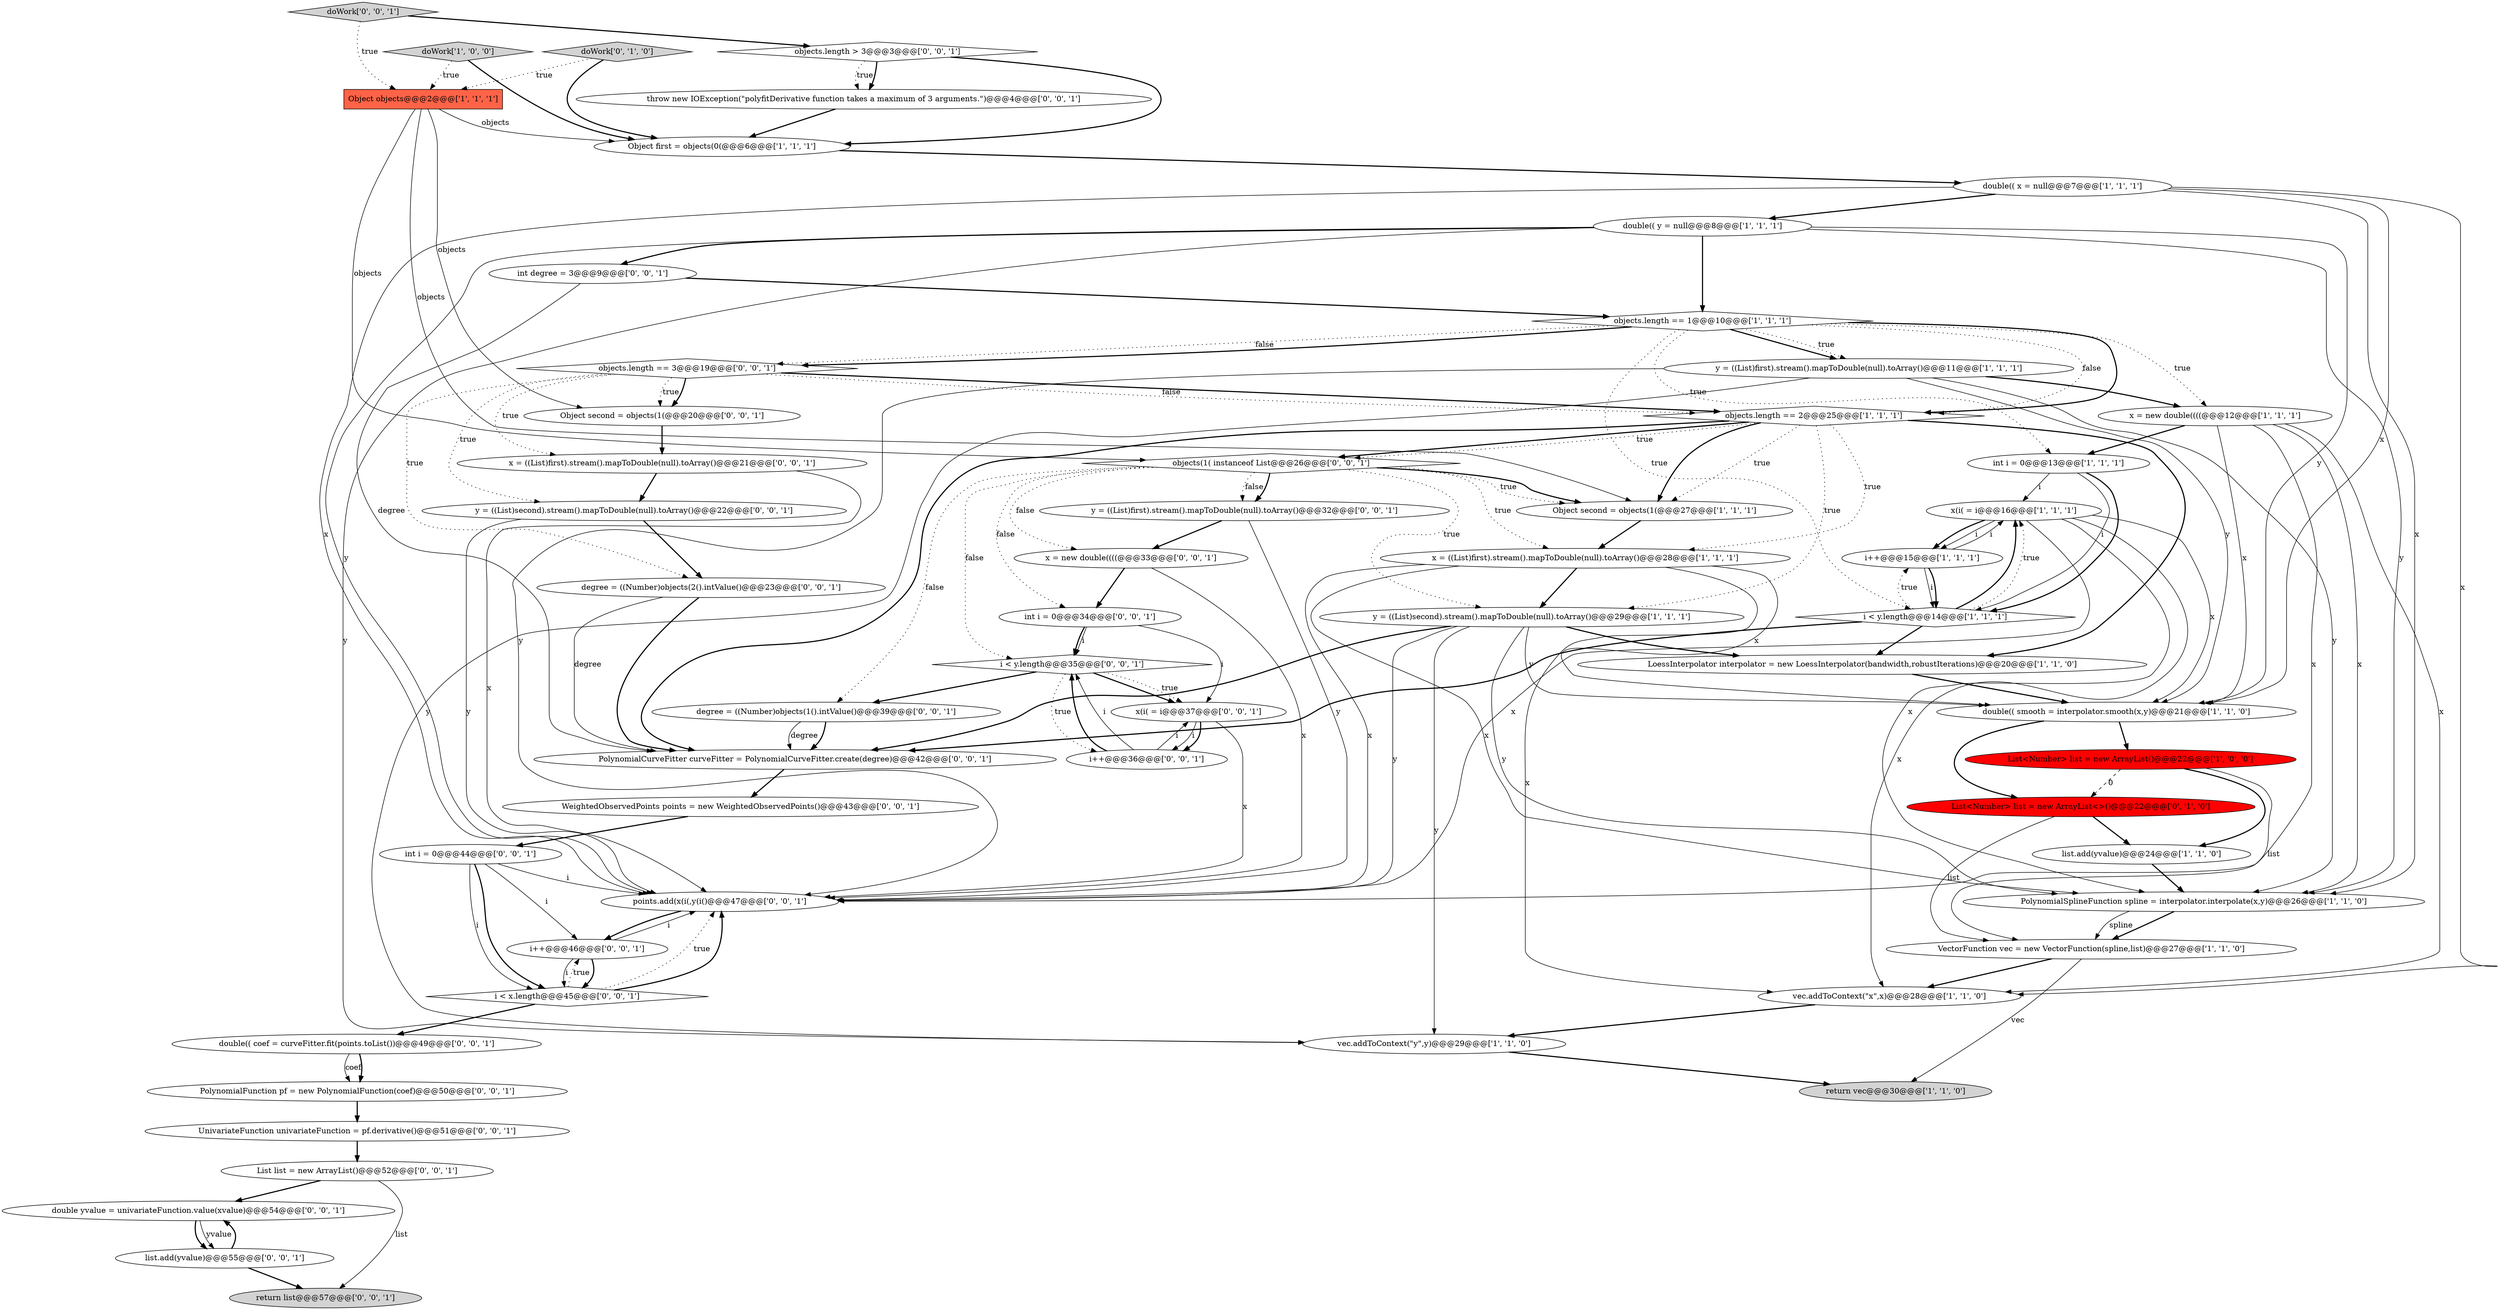 digraph {
29 [style = filled, label = "objects.length > 3@@@3@@@['0', '0', '1']", fillcolor = white, shape = diamond image = "AAA0AAABBB3BBB"];
4 [style = filled, label = "return vec@@@30@@@['1', '1', '0']", fillcolor = lightgray, shape = ellipse image = "AAA0AAABBB1BBB"];
20 [style = filled, label = "x = ((List)first).stream().mapToDouble(null).toArray()@@@28@@@['1', '1', '1']", fillcolor = white, shape = ellipse image = "AAA0AAABBB1BBB"];
13 [style = filled, label = "Object objects@@@2@@@['1', '1', '1']", fillcolor = tomato, shape = box image = "AAA0AAABBB1BBB"];
40 [style = filled, label = "WeightedObservedPoints points = new WeightedObservedPoints()@@@43@@@['0', '0', '1']", fillcolor = white, shape = ellipse image = "AAA0AAABBB3BBB"];
45 [style = filled, label = "x = ((List)first).stream().mapToDouble(null).toArray()@@@21@@@['0', '0', '1']", fillcolor = white, shape = ellipse image = "AAA0AAABBB3BBB"];
7 [style = filled, label = "list.add(yvalue)@@@24@@@['1', '1', '0']", fillcolor = white, shape = ellipse image = "AAA0AAABBB1BBB"];
35 [style = filled, label = "i < y.length@@@35@@@['0', '0', '1']", fillcolor = white, shape = diamond image = "AAA0AAABBB3BBB"];
50 [style = filled, label = "UnivariateFunction univariateFunction = pf.derivative()@@@51@@@['0', '0', '1']", fillcolor = white, shape = ellipse image = "AAA0AAABBB3BBB"];
30 [style = filled, label = "degree = ((Number)objects(2().intValue()@@@23@@@['0', '0', '1']", fillcolor = white, shape = ellipse image = "AAA0AAABBB3BBB"];
38 [style = filled, label = "return list@@@57@@@['0', '0', '1']", fillcolor = lightgray, shape = ellipse image = "AAA0AAABBB3BBB"];
18 [style = filled, label = "objects.length == 2@@@25@@@['1', '1', '1']", fillcolor = white, shape = diamond image = "AAA0AAABBB1BBB"];
37 [style = filled, label = "i++@@@46@@@['0', '0', '1']", fillcolor = white, shape = ellipse image = "AAA0AAABBB3BBB"];
42 [style = filled, label = "list.add(yvalue)@@@55@@@['0', '0', '1']", fillcolor = white, shape = ellipse image = "AAA0AAABBB3BBB"];
24 [style = filled, label = "Object first = objects(0(@@@6@@@['1', '1', '1']", fillcolor = white, shape = ellipse image = "AAA0AAABBB1BBB"];
17 [style = filled, label = "x(i( = i@@@16@@@['1', '1', '1']", fillcolor = white, shape = ellipse image = "AAA0AAABBB1BBB"];
12 [style = filled, label = "int i = 0@@@13@@@['1', '1', '1']", fillcolor = white, shape = ellipse image = "AAA0AAABBB1BBB"];
22 [style = filled, label = "double(( x = null@@@7@@@['1', '1', '1']", fillcolor = white, shape = ellipse image = "AAA0AAABBB1BBB"];
33 [style = filled, label = "y = ((List)first).stream().mapToDouble(null).toArray()@@@32@@@['0', '0', '1']", fillcolor = white, shape = ellipse image = "AAA0AAABBB3BBB"];
34 [style = filled, label = "int i = 0@@@44@@@['0', '0', '1']", fillcolor = white, shape = ellipse image = "AAA0AAABBB3BBB"];
54 [style = filled, label = "double(( coef = curveFitter.fit(points.toList())@@@49@@@['0', '0', '1']", fillcolor = white, shape = ellipse image = "AAA0AAABBB3BBB"];
56 [style = filled, label = "y = ((List)second).stream().mapToDouble(null).toArray()@@@22@@@['0', '0', '1']", fillcolor = white, shape = ellipse image = "AAA0AAABBB3BBB"];
36 [style = filled, label = "doWork['0', '0', '1']", fillcolor = lightgray, shape = diamond image = "AAA0AAABBB3BBB"];
25 [style = filled, label = "doWork['0', '1', '0']", fillcolor = lightgray, shape = diamond image = "AAA0AAABBB2BBB"];
15 [style = filled, label = "List<Number> list = new ArrayList()@@@22@@@['1', '0', '0']", fillcolor = red, shape = ellipse image = "AAA1AAABBB1BBB"];
47 [style = filled, label = "PolynomialCurveFitter curveFitter = PolynomialCurveFitter.create(degree)@@@42@@@['0', '0', '1']", fillcolor = white, shape = ellipse image = "AAA0AAABBB3BBB"];
26 [style = filled, label = "List<Number> list = new ArrayList<>()@@@22@@@['0', '1', '0']", fillcolor = red, shape = ellipse image = "AAA1AAABBB2BBB"];
2 [style = filled, label = "double(( y = null@@@8@@@['1', '1', '1']", fillcolor = white, shape = ellipse image = "AAA0AAABBB1BBB"];
41 [style = filled, label = "points.add(x(i(,y(i()@@@47@@@['0', '0', '1']", fillcolor = white, shape = ellipse image = "AAA0AAABBB3BBB"];
27 [style = filled, label = "x(i( = i@@@37@@@['0', '0', '1']", fillcolor = white, shape = ellipse image = "AAA0AAABBB3BBB"];
39 [style = filled, label = "degree = ((Number)objects(1().intValue()@@@39@@@['0', '0', '1']", fillcolor = white, shape = ellipse image = "AAA0AAABBB3BBB"];
23 [style = filled, label = "i < y.length@@@14@@@['1', '1', '1']", fillcolor = white, shape = diamond image = "AAA0AAABBB1BBB"];
53 [style = filled, label = "i < x.length@@@45@@@['0', '0', '1']", fillcolor = white, shape = diamond image = "AAA0AAABBB3BBB"];
11 [style = filled, label = "vec.addToContext(\"y\",y)@@@29@@@['1', '1', '0']", fillcolor = white, shape = ellipse image = "AAA0AAABBB1BBB"];
32 [style = filled, label = "int i = 0@@@34@@@['0', '0', '1']", fillcolor = white, shape = ellipse image = "AAA0AAABBB3BBB"];
9 [style = filled, label = "VectorFunction vec = new VectorFunction(spline,list)@@@27@@@['1', '1', '0']", fillcolor = white, shape = ellipse image = "AAA0AAABBB1BBB"];
51 [style = filled, label = "int degree = 3@@@9@@@['0', '0', '1']", fillcolor = white, shape = ellipse image = "AAA0AAABBB3BBB"];
21 [style = filled, label = "y = ((List)first).stream().mapToDouble(null).toArray()@@@11@@@['1', '1', '1']", fillcolor = white, shape = ellipse image = "AAA0AAABBB1BBB"];
14 [style = filled, label = "i++@@@15@@@['1', '1', '1']", fillcolor = white, shape = ellipse image = "AAA0AAABBB1BBB"];
10 [style = filled, label = "y = ((List)second).stream().mapToDouble(null).toArray()@@@29@@@['1', '1', '1']", fillcolor = white, shape = ellipse image = "AAA0AAABBB1BBB"];
46 [style = filled, label = "objects.length == 3@@@19@@@['0', '0', '1']", fillcolor = white, shape = diamond image = "AAA0AAABBB3BBB"];
48 [style = filled, label = "throw new IOException(\"polyfitDerivative function takes a maximum of 3 arguments.\")@@@4@@@['0', '0', '1']", fillcolor = white, shape = ellipse image = "AAA0AAABBB3BBB"];
55 [style = filled, label = "x = new double((((@@@33@@@['0', '0', '1']", fillcolor = white, shape = ellipse image = "AAA0AAABBB3BBB"];
3 [style = filled, label = "vec.addToContext(\"x\",x)@@@28@@@['1', '1', '0']", fillcolor = white, shape = ellipse image = "AAA0AAABBB1BBB"];
0 [style = filled, label = "Object second = objects(1(@@@27@@@['1', '1', '1']", fillcolor = white, shape = ellipse image = "AAA0AAABBB1BBB"];
1 [style = filled, label = "doWork['1', '0', '0']", fillcolor = lightgray, shape = diamond image = "AAA0AAABBB1BBB"];
43 [style = filled, label = "List list = new ArrayList()@@@52@@@['0', '0', '1']", fillcolor = white, shape = ellipse image = "AAA0AAABBB3BBB"];
16 [style = filled, label = "x = new double((((@@@12@@@['1', '1', '1']", fillcolor = white, shape = ellipse image = "AAA0AAABBB1BBB"];
6 [style = filled, label = "LoessInterpolator interpolator = new LoessInterpolator(bandwidth,robustIterations)@@@20@@@['1', '1', '0']", fillcolor = white, shape = ellipse image = "AAA0AAABBB1BBB"];
49 [style = filled, label = "Object second = objects(1(@@@20@@@['0', '0', '1']", fillcolor = white, shape = ellipse image = "AAA0AAABBB3BBB"];
5 [style = filled, label = "objects.length == 1@@@10@@@['1', '1', '1']", fillcolor = white, shape = diamond image = "AAA0AAABBB1BBB"];
44 [style = filled, label = "double yvalue = univariateFunction.value(xvalue)@@@54@@@['0', '0', '1']", fillcolor = white, shape = ellipse image = "AAA0AAABBB3BBB"];
28 [style = filled, label = "PolynomialFunction pf = new PolynomialFunction(coef)@@@50@@@['0', '0', '1']", fillcolor = white, shape = ellipse image = "AAA0AAABBB3BBB"];
52 [style = filled, label = "objects(1( instanceof List@@@26@@@['0', '0', '1']", fillcolor = white, shape = diamond image = "AAA0AAABBB3BBB"];
8 [style = filled, label = "double(( smooth = interpolator.smooth(x,y)@@@21@@@['1', '1', '0']", fillcolor = white, shape = ellipse image = "AAA0AAABBB1BBB"];
19 [style = filled, label = "PolynomialSplineFunction spline = interpolator.interpolate(x,y)@@@26@@@['1', '1', '0']", fillcolor = white, shape = ellipse image = "AAA0AAABBB1BBB"];
31 [style = filled, label = "i++@@@36@@@['0', '0', '1']", fillcolor = white, shape = ellipse image = "AAA0AAABBB3BBB"];
17->3 [style = solid, label="x"];
27->31 [style = solid, label="i"];
32->35 [style = bold, label=""];
51->5 [style = bold, label=""];
17->8 [style = solid, label="x"];
56->30 [style = bold, label=""];
54->28 [style = solid, label="coef"];
53->41 [style = dotted, label="true"];
14->17 [style = solid, label="i"];
2->51 [style = bold, label=""];
10->8 [style = solid, label="y"];
36->29 [style = bold, label=""];
29->48 [style = dotted, label="true"];
5->23 [style = dotted, label="true"];
28->50 [style = bold, label=""];
31->27 [style = solid, label="i"];
5->12 [style = dotted, label="true"];
53->54 [style = bold, label=""];
18->20 [style = dotted, label="true"];
1->13 [style = dotted, label="true"];
37->53 [style = bold, label=""];
52->20 [style = dotted, label="true"];
42->44 [style = bold, label=""];
46->49 [style = dotted, label="true"];
31->35 [style = bold, label=""];
19->9 [style = bold, label=""];
17->14 [style = bold, label=""];
53->41 [style = bold, label=""];
21->16 [style = bold, label=""];
52->55 [style = dotted, label="false"];
23->17 [style = bold, label=""];
39->47 [style = bold, label=""];
52->33 [style = dotted, label="false"];
9->4 [style = solid, label="vec"];
34->37 [style = solid, label="i"];
23->17 [style = dotted, label="true"];
27->41 [style = solid, label="x"];
43->44 [style = bold, label=""];
36->13 [style = dotted, label="true"];
48->24 [style = bold, label=""];
18->0 [style = bold, label=""];
46->30 [style = dotted, label="true"];
12->23 [style = solid, label="i"];
34->53 [style = bold, label=""];
50->43 [style = bold, label=""];
2->11 [style = solid, label="y"];
17->19 [style = solid, label="x"];
26->7 [style = bold, label=""];
56->41 [style = solid, label="y"];
41->37 [style = bold, label=""];
3->11 [style = bold, label=""];
27->31 [style = bold, label=""];
40->34 [style = bold, label=""];
19->9 [style = solid, label="spline"];
20->19 [style = solid, label="x"];
5->21 [style = bold, label=""];
45->41 [style = solid, label="x"];
25->24 [style = bold, label=""];
23->14 [style = dotted, label="true"];
52->0 [style = bold, label=""];
20->3 [style = solid, label="x"];
21->11 [style = solid, label="y"];
33->41 [style = solid, label="y"];
46->45 [style = dotted, label="true"];
15->26 [style = dashed, label="0"];
45->56 [style = bold, label=""];
18->0 [style = dotted, label="true"];
0->20 [style = bold, label=""];
30->47 [style = bold, label=""];
43->38 [style = solid, label="list"];
55->32 [style = bold, label=""];
52->0 [style = dotted, label="true"];
21->8 [style = solid, label="y"];
42->38 [style = bold, label=""];
55->41 [style = solid, label="x"];
22->19 [style = solid, label="x"];
2->19 [style = solid, label="y"];
15->9 [style = solid, label="list"];
49->45 [style = bold, label=""];
44->42 [style = bold, label=""];
31->35 [style = solid, label="i"];
22->2 [style = bold, label=""];
8->15 [style = bold, label=""];
34->53 [style = solid, label="i"];
18->47 [style = bold, label=""];
47->40 [style = bold, label=""];
16->41 [style = solid, label="x"];
52->33 [style = bold, label=""];
33->55 [style = bold, label=""];
11->4 [style = bold, label=""];
35->39 [style = bold, label=""];
10->11 [style = solid, label="y"];
32->35 [style = solid, label="i"];
32->27 [style = solid, label="i"];
26->9 [style = solid, label="list"];
13->49 [style = solid, label="objects"];
20->41 [style = solid, label="x"];
52->39 [style = dotted, label="false"];
5->18 [style = bold, label=""];
17->14 [style = solid, label="i"];
25->13 [style = dotted, label="true"];
46->18 [style = bold, label=""];
35->31 [style = dotted, label="true"];
10->6 [style = bold, label=""];
16->3 [style = solid, label="x"];
18->10 [style = dotted, label="true"];
16->8 [style = solid, label="x"];
21->41 [style = solid, label="y"];
14->23 [style = bold, label=""];
18->6 [style = bold, label=""];
39->47 [style = solid, label="degree"];
23->6 [style = bold, label=""];
53->37 [style = dotted, label="true"];
16->19 [style = solid, label="x"];
23->47 [style = bold, label=""];
5->16 [style = dotted, label="true"];
9->3 [style = bold, label=""];
5->21 [style = dotted, label="true"];
46->56 [style = dotted, label="true"];
2->41 [style = solid, label="y"];
10->19 [style = solid, label="y"];
46->18 [style = dotted, label="false"];
22->41 [style = solid, label="x"];
13->24 [style = solid, label="objects"];
18->52 [style = bold, label=""];
54->28 [style = bold, label=""];
7->19 [style = bold, label=""];
52->35 [style = dotted, label="false"];
44->42 [style = solid, label="yvalue"];
18->52 [style = dotted, label="true"];
2->5 [style = bold, label=""];
22->8 [style = solid, label="x"];
52->32 [style = dotted, label="false"];
35->27 [style = bold, label=""];
5->18 [style = dotted, label="false"];
15->7 [style = bold, label=""];
37->41 [style = solid, label="i"];
22->3 [style = solid, label="x"];
46->49 [style = bold, label=""];
2->8 [style = solid, label="y"];
21->19 [style = solid, label="y"];
30->47 [style = solid, label="degree"];
10->41 [style = solid, label="y"];
13->0 [style = solid, label="objects"];
20->8 [style = solid, label="x"];
34->41 [style = solid, label="i"];
24->22 [style = bold, label=""];
20->10 [style = bold, label=""];
17->41 [style = solid, label="x"];
35->27 [style = dotted, label="true"];
12->17 [style = solid, label="i"];
13->52 [style = solid, label="objects"];
1->24 [style = bold, label=""];
6->8 [style = bold, label=""];
10->47 [style = bold, label=""];
5->46 [style = dotted, label="false"];
14->23 [style = solid, label="i"];
12->23 [style = bold, label=""];
52->10 [style = dotted, label="true"];
29->48 [style = bold, label=""];
51->47 [style = solid, label="degree"];
29->24 [style = bold, label=""];
5->46 [style = bold, label=""];
16->12 [style = bold, label=""];
8->26 [style = bold, label=""];
37->53 [style = solid, label="i"];
}
